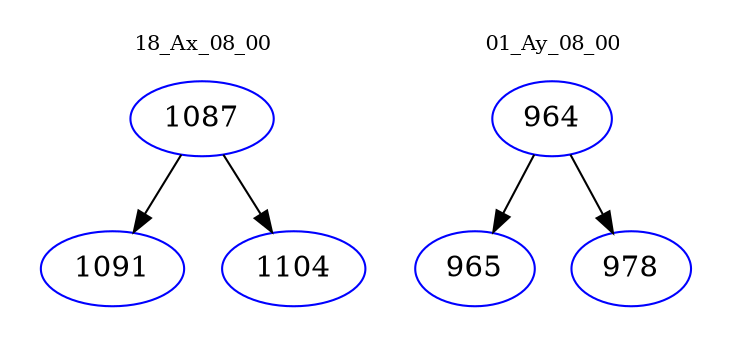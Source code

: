 digraph{
subgraph cluster_0 {
color = white
label = "18_Ax_08_00";
fontsize=10;
T0_1087 [label="1087", color="blue"]
T0_1087 -> T0_1091 [color="black"]
T0_1091 [label="1091", color="blue"]
T0_1087 -> T0_1104 [color="black"]
T0_1104 [label="1104", color="blue"]
}
subgraph cluster_1 {
color = white
label = "01_Ay_08_00";
fontsize=10;
T1_964 [label="964", color="blue"]
T1_964 -> T1_965 [color="black"]
T1_965 [label="965", color="blue"]
T1_964 -> T1_978 [color="black"]
T1_978 [label="978", color="blue"]
}
}
